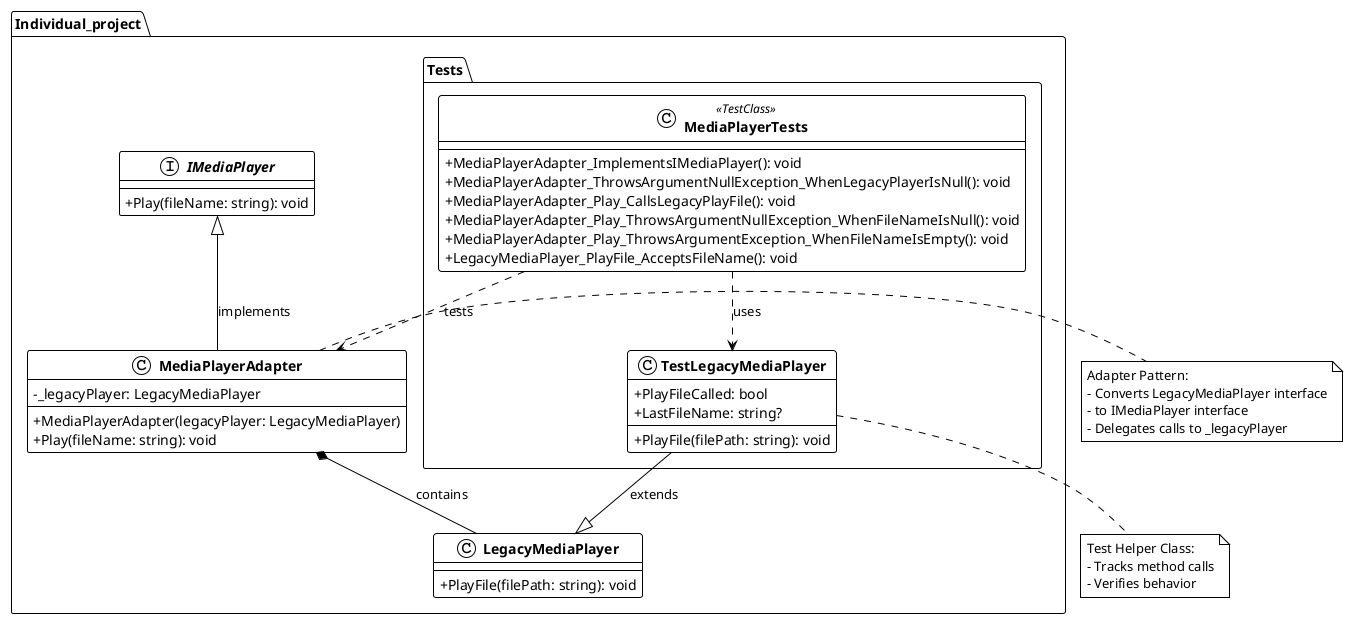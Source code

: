 ﻿@startuml MediaPlayerAdapterClassDiagram
!theme plain
skinparam classAttributeIconSize 0
skinparam classFontStyle bold

package "Individual_project" {
    interface IMediaPlayer {
        +Play(fileName: string): void
    }
    
    class LegacyMediaPlayer {
        +PlayFile(filePath: string): void
    }
    
    class MediaPlayerAdapter {
        -_legacyPlayer: LegacyMediaPlayer
        +MediaPlayerAdapter(legacyPlayer: LegacyMediaPlayer)
        +Play(fileName: string): void
    }
}

package "Individual_project.Tests" {
    class MediaPlayerTests <<TestClass>> {
        +MediaPlayerAdapter_ImplementsIMediaPlayer(): void
        +MediaPlayerAdapter_ThrowsArgumentNullException_WhenLegacyPlayerIsNull(): void
        +MediaPlayerAdapter_Play_CallsLegacyPlayFile(): void
        +MediaPlayerAdapter_Play_ThrowsArgumentNullException_WhenFileNameIsNull(): void
        +MediaPlayerAdapter_Play_ThrowsArgumentException_WhenFileNameIsEmpty(): void
        +LegacyMediaPlayer_PlayFile_AcceptsFileName(): void
    }
    
    class TestLegacyMediaPlayer {
        +PlayFileCalled: bool
        +LastFileName: string?
        +PlayFile(filePath: string): void
    }
}

' Relationships
IMediaPlayer <|-- MediaPlayerAdapter : implements
MediaPlayerAdapter *-- LegacyMediaPlayer : contains
LegacyMediaPlayer <|-- TestLegacyMediaPlayer : extends
MediaPlayerTests ..> MediaPlayerAdapter : tests
MediaPlayerTests ..> TestLegacyMediaPlayer : uses

note right of MediaPlayerAdapter
  Adapter Pattern:
  - Converts LegacyMediaPlayer interface
  - to IMediaPlayer interface
  - Delegates calls to _legacyPlayer
end note

note bottom of TestLegacyMediaPlayer
  Test Helper Class:
  - Tracks method calls
  - Verifies behavior
end note

@enduml